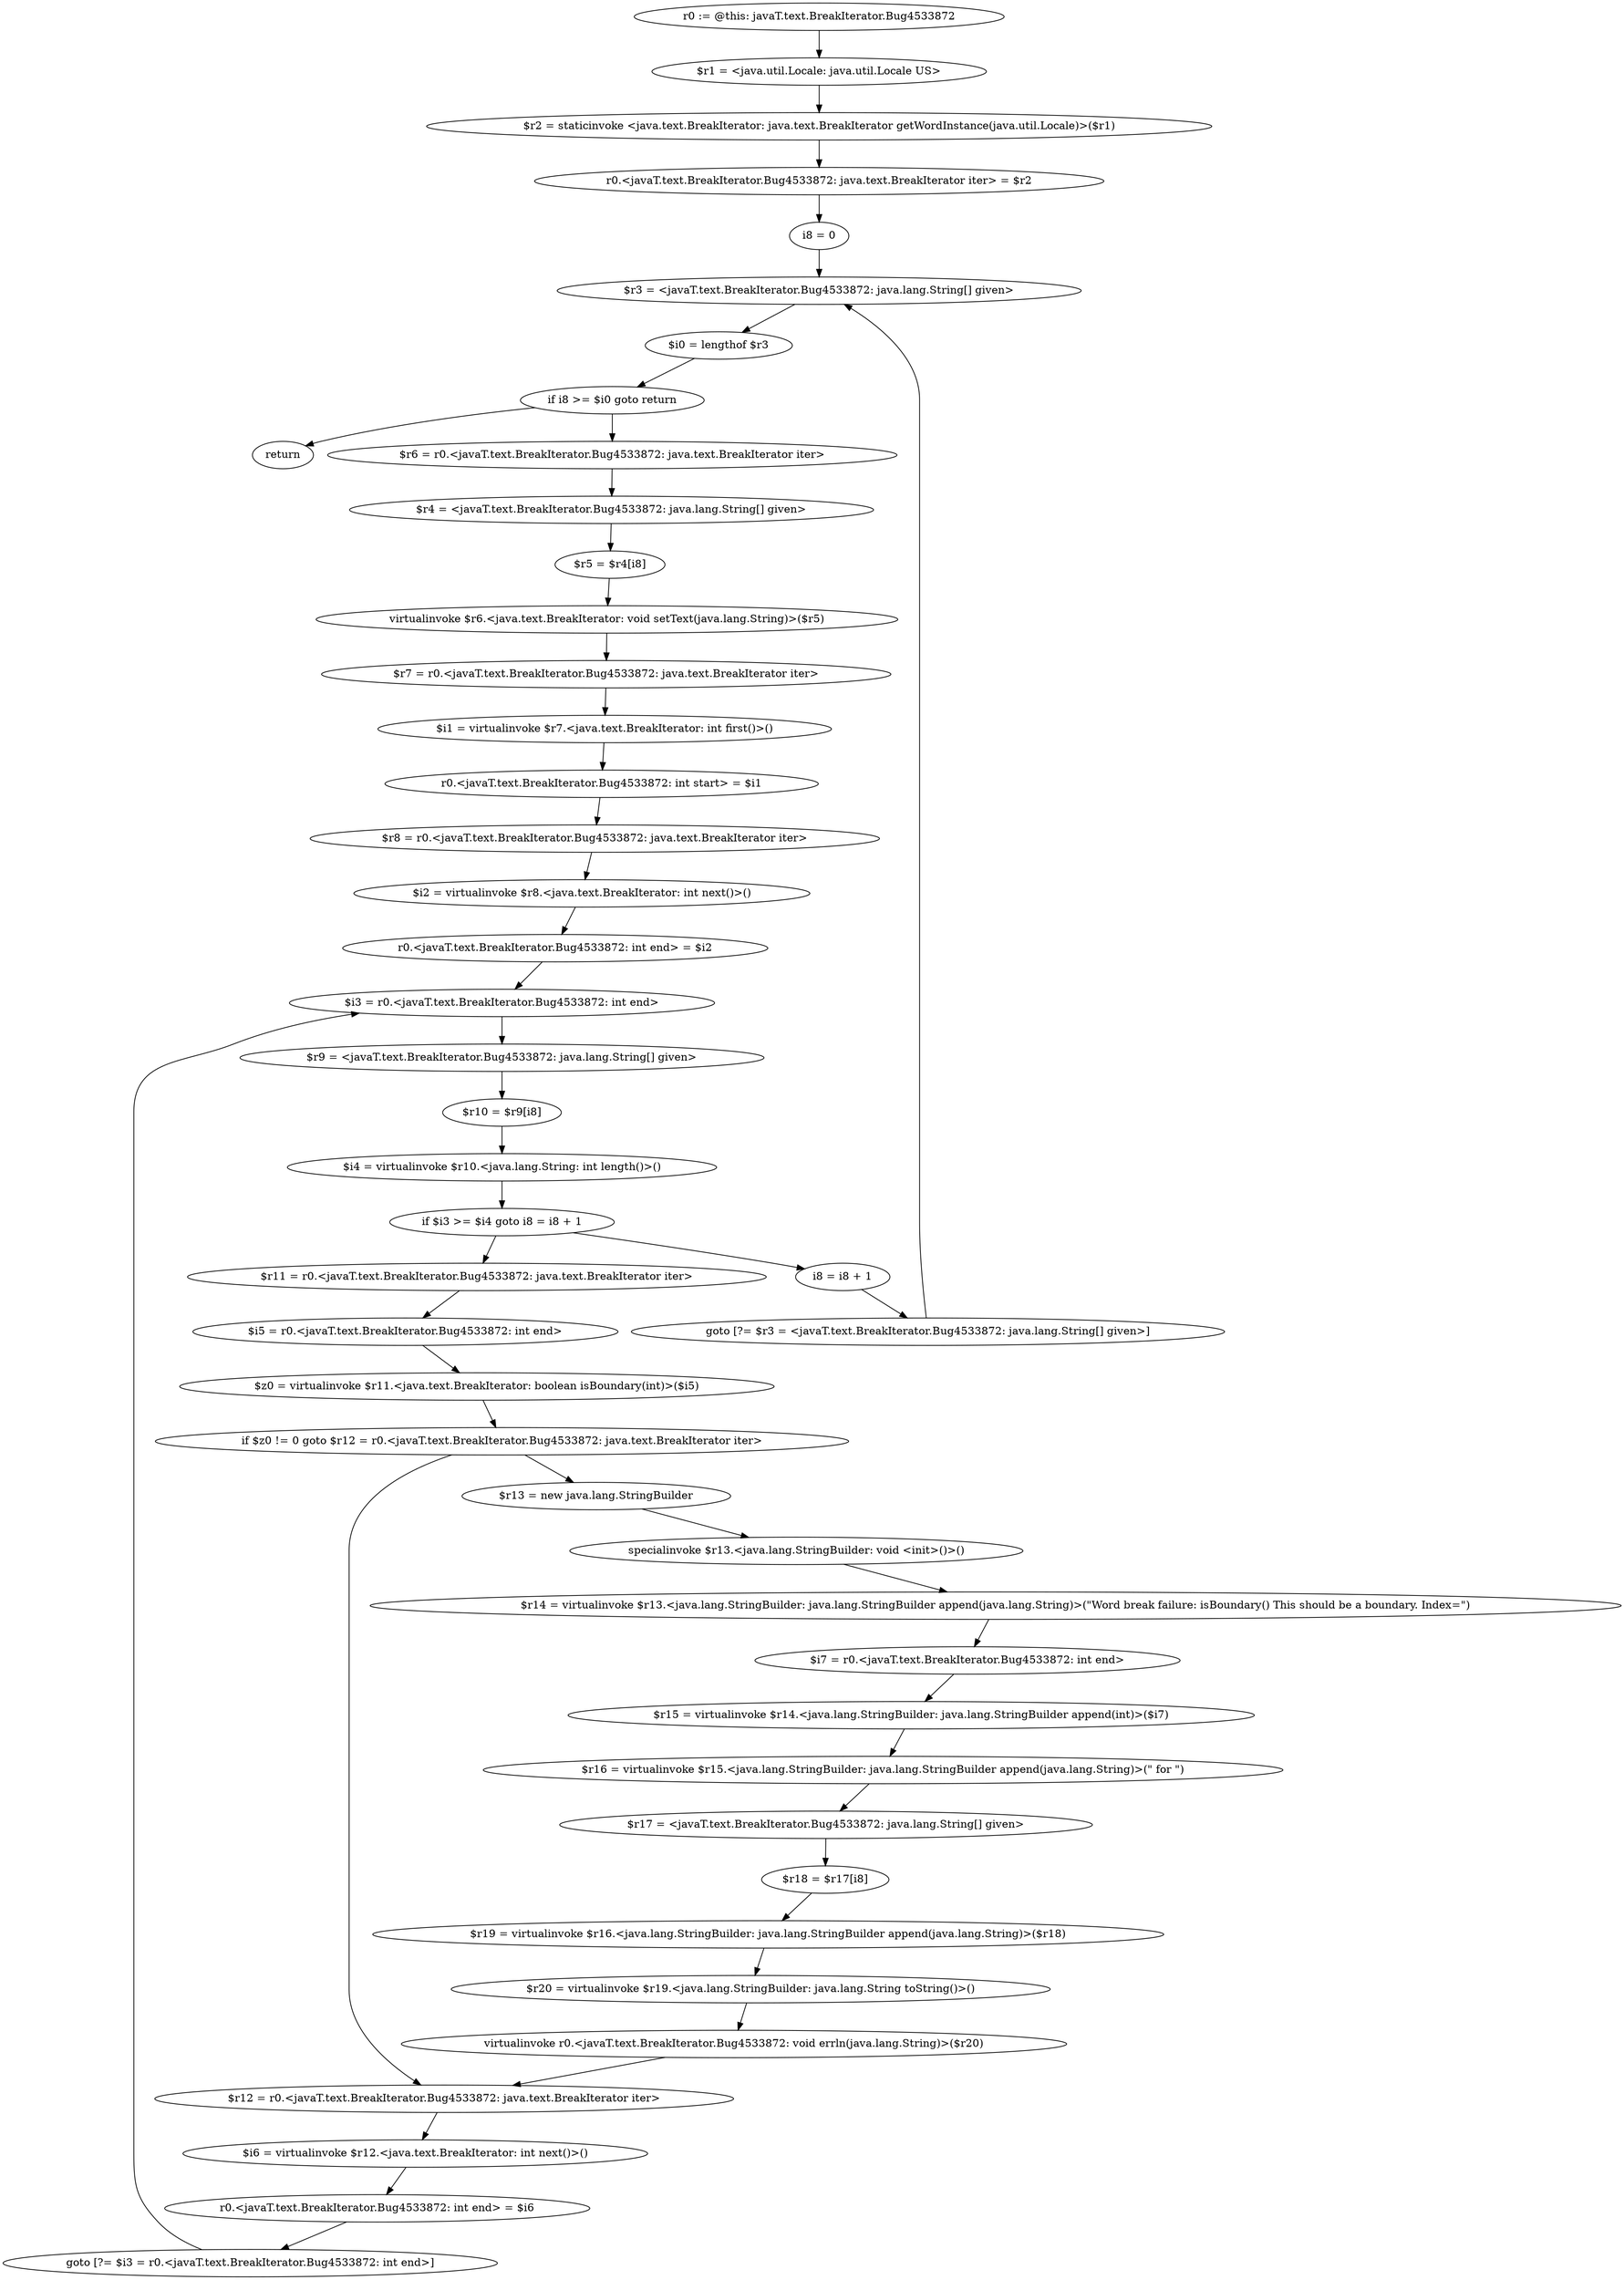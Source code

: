 digraph "unitGraph" {
    "r0 := @this: javaT.text.BreakIterator.Bug4533872"
    "$r1 = <java.util.Locale: java.util.Locale US>"
    "$r2 = staticinvoke <java.text.BreakIterator: java.text.BreakIterator getWordInstance(java.util.Locale)>($r1)"
    "r0.<javaT.text.BreakIterator.Bug4533872: java.text.BreakIterator iter> = $r2"
    "i8 = 0"
    "$r3 = <javaT.text.BreakIterator.Bug4533872: java.lang.String[] given>"
    "$i0 = lengthof $r3"
    "if i8 >= $i0 goto return"
    "$r6 = r0.<javaT.text.BreakIterator.Bug4533872: java.text.BreakIterator iter>"
    "$r4 = <javaT.text.BreakIterator.Bug4533872: java.lang.String[] given>"
    "$r5 = $r4[i8]"
    "virtualinvoke $r6.<java.text.BreakIterator: void setText(java.lang.String)>($r5)"
    "$r7 = r0.<javaT.text.BreakIterator.Bug4533872: java.text.BreakIterator iter>"
    "$i1 = virtualinvoke $r7.<java.text.BreakIterator: int first()>()"
    "r0.<javaT.text.BreakIterator.Bug4533872: int start> = $i1"
    "$r8 = r0.<javaT.text.BreakIterator.Bug4533872: java.text.BreakIterator iter>"
    "$i2 = virtualinvoke $r8.<java.text.BreakIterator: int next()>()"
    "r0.<javaT.text.BreakIterator.Bug4533872: int end> = $i2"
    "$i3 = r0.<javaT.text.BreakIterator.Bug4533872: int end>"
    "$r9 = <javaT.text.BreakIterator.Bug4533872: java.lang.String[] given>"
    "$r10 = $r9[i8]"
    "$i4 = virtualinvoke $r10.<java.lang.String: int length()>()"
    "if $i3 >= $i4 goto i8 = i8 + 1"
    "$r11 = r0.<javaT.text.BreakIterator.Bug4533872: java.text.BreakIterator iter>"
    "$i5 = r0.<javaT.text.BreakIterator.Bug4533872: int end>"
    "$z0 = virtualinvoke $r11.<java.text.BreakIterator: boolean isBoundary(int)>($i5)"
    "if $z0 != 0 goto $r12 = r0.<javaT.text.BreakIterator.Bug4533872: java.text.BreakIterator iter>"
    "$r13 = new java.lang.StringBuilder"
    "specialinvoke $r13.<java.lang.StringBuilder: void <init>()>()"
    "$r14 = virtualinvoke $r13.<java.lang.StringBuilder: java.lang.StringBuilder append(java.lang.String)>(\"Word break failure: isBoundary() This should be a boundary. Index=\")"
    "$i7 = r0.<javaT.text.BreakIterator.Bug4533872: int end>"
    "$r15 = virtualinvoke $r14.<java.lang.StringBuilder: java.lang.StringBuilder append(int)>($i7)"
    "$r16 = virtualinvoke $r15.<java.lang.StringBuilder: java.lang.StringBuilder append(java.lang.String)>(\" for \")"
    "$r17 = <javaT.text.BreakIterator.Bug4533872: java.lang.String[] given>"
    "$r18 = $r17[i8]"
    "$r19 = virtualinvoke $r16.<java.lang.StringBuilder: java.lang.StringBuilder append(java.lang.String)>($r18)"
    "$r20 = virtualinvoke $r19.<java.lang.StringBuilder: java.lang.String toString()>()"
    "virtualinvoke r0.<javaT.text.BreakIterator.Bug4533872: void errln(java.lang.String)>($r20)"
    "$r12 = r0.<javaT.text.BreakIterator.Bug4533872: java.text.BreakIterator iter>"
    "$i6 = virtualinvoke $r12.<java.text.BreakIterator: int next()>()"
    "r0.<javaT.text.BreakIterator.Bug4533872: int end> = $i6"
    "goto [?= $i3 = r0.<javaT.text.BreakIterator.Bug4533872: int end>]"
    "i8 = i8 + 1"
    "goto [?= $r3 = <javaT.text.BreakIterator.Bug4533872: java.lang.String[] given>]"
    "return"
    "r0 := @this: javaT.text.BreakIterator.Bug4533872"->"$r1 = <java.util.Locale: java.util.Locale US>";
    "$r1 = <java.util.Locale: java.util.Locale US>"->"$r2 = staticinvoke <java.text.BreakIterator: java.text.BreakIterator getWordInstance(java.util.Locale)>($r1)";
    "$r2 = staticinvoke <java.text.BreakIterator: java.text.BreakIterator getWordInstance(java.util.Locale)>($r1)"->"r0.<javaT.text.BreakIterator.Bug4533872: java.text.BreakIterator iter> = $r2";
    "r0.<javaT.text.BreakIterator.Bug4533872: java.text.BreakIterator iter> = $r2"->"i8 = 0";
    "i8 = 0"->"$r3 = <javaT.text.BreakIterator.Bug4533872: java.lang.String[] given>";
    "$r3 = <javaT.text.BreakIterator.Bug4533872: java.lang.String[] given>"->"$i0 = lengthof $r3";
    "$i0 = lengthof $r3"->"if i8 >= $i0 goto return";
    "if i8 >= $i0 goto return"->"$r6 = r0.<javaT.text.BreakIterator.Bug4533872: java.text.BreakIterator iter>";
    "if i8 >= $i0 goto return"->"return";
    "$r6 = r0.<javaT.text.BreakIterator.Bug4533872: java.text.BreakIterator iter>"->"$r4 = <javaT.text.BreakIterator.Bug4533872: java.lang.String[] given>";
    "$r4 = <javaT.text.BreakIterator.Bug4533872: java.lang.String[] given>"->"$r5 = $r4[i8]";
    "$r5 = $r4[i8]"->"virtualinvoke $r6.<java.text.BreakIterator: void setText(java.lang.String)>($r5)";
    "virtualinvoke $r6.<java.text.BreakIterator: void setText(java.lang.String)>($r5)"->"$r7 = r0.<javaT.text.BreakIterator.Bug4533872: java.text.BreakIterator iter>";
    "$r7 = r0.<javaT.text.BreakIterator.Bug4533872: java.text.BreakIterator iter>"->"$i1 = virtualinvoke $r7.<java.text.BreakIterator: int first()>()";
    "$i1 = virtualinvoke $r7.<java.text.BreakIterator: int first()>()"->"r0.<javaT.text.BreakIterator.Bug4533872: int start> = $i1";
    "r0.<javaT.text.BreakIterator.Bug4533872: int start> = $i1"->"$r8 = r0.<javaT.text.BreakIterator.Bug4533872: java.text.BreakIterator iter>";
    "$r8 = r0.<javaT.text.BreakIterator.Bug4533872: java.text.BreakIterator iter>"->"$i2 = virtualinvoke $r8.<java.text.BreakIterator: int next()>()";
    "$i2 = virtualinvoke $r8.<java.text.BreakIterator: int next()>()"->"r0.<javaT.text.BreakIterator.Bug4533872: int end> = $i2";
    "r0.<javaT.text.BreakIterator.Bug4533872: int end> = $i2"->"$i3 = r0.<javaT.text.BreakIterator.Bug4533872: int end>";
    "$i3 = r0.<javaT.text.BreakIterator.Bug4533872: int end>"->"$r9 = <javaT.text.BreakIterator.Bug4533872: java.lang.String[] given>";
    "$r9 = <javaT.text.BreakIterator.Bug4533872: java.lang.String[] given>"->"$r10 = $r9[i8]";
    "$r10 = $r9[i8]"->"$i4 = virtualinvoke $r10.<java.lang.String: int length()>()";
    "$i4 = virtualinvoke $r10.<java.lang.String: int length()>()"->"if $i3 >= $i4 goto i8 = i8 + 1";
    "if $i3 >= $i4 goto i8 = i8 + 1"->"$r11 = r0.<javaT.text.BreakIterator.Bug4533872: java.text.BreakIterator iter>";
    "if $i3 >= $i4 goto i8 = i8 + 1"->"i8 = i8 + 1";
    "$r11 = r0.<javaT.text.BreakIterator.Bug4533872: java.text.BreakIterator iter>"->"$i5 = r0.<javaT.text.BreakIterator.Bug4533872: int end>";
    "$i5 = r0.<javaT.text.BreakIterator.Bug4533872: int end>"->"$z0 = virtualinvoke $r11.<java.text.BreakIterator: boolean isBoundary(int)>($i5)";
    "$z0 = virtualinvoke $r11.<java.text.BreakIterator: boolean isBoundary(int)>($i5)"->"if $z0 != 0 goto $r12 = r0.<javaT.text.BreakIterator.Bug4533872: java.text.BreakIterator iter>";
    "if $z0 != 0 goto $r12 = r0.<javaT.text.BreakIterator.Bug4533872: java.text.BreakIterator iter>"->"$r13 = new java.lang.StringBuilder";
    "if $z0 != 0 goto $r12 = r0.<javaT.text.BreakIterator.Bug4533872: java.text.BreakIterator iter>"->"$r12 = r0.<javaT.text.BreakIterator.Bug4533872: java.text.BreakIterator iter>";
    "$r13 = new java.lang.StringBuilder"->"specialinvoke $r13.<java.lang.StringBuilder: void <init>()>()";
    "specialinvoke $r13.<java.lang.StringBuilder: void <init>()>()"->"$r14 = virtualinvoke $r13.<java.lang.StringBuilder: java.lang.StringBuilder append(java.lang.String)>(\"Word break failure: isBoundary() This should be a boundary. Index=\")";
    "$r14 = virtualinvoke $r13.<java.lang.StringBuilder: java.lang.StringBuilder append(java.lang.String)>(\"Word break failure: isBoundary() This should be a boundary. Index=\")"->"$i7 = r0.<javaT.text.BreakIterator.Bug4533872: int end>";
    "$i7 = r0.<javaT.text.BreakIterator.Bug4533872: int end>"->"$r15 = virtualinvoke $r14.<java.lang.StringBuilder: java.lang.StringBuilder append(int)>($i7)";
    "$r15 = virtualinvoke $r14.<java.lang.StringBuilder: java.lang.StringBuilder append(int)>($i7)"->"$r16 = virtualinvoke $r15.<java.lang.StringBuilder: java.lang.StringBuilder append(java.lang.String)>(\" for \")";
    "$r16 = virtualinvoke $r15.<java.lang.StringBuilder: java.lang.StringBuilder append(java.lang.String)>(\" for \")"->"$r17 = <javaT.text.BreakIterator.Bug4533872: java.lang.String[] given>";
    "$r17 = <javaT.text.BreakIterator.Bug4533872: java.lang.String[] given>"->"$r18 = $r17[i8]";
    "$r18 = $r17[i8]"->"$r19 = virtualinvoke $r16.<java.lang.StringBuilder: java.lang.StringBuilder append(java.lang.String)>($r18)";
    "$r19 = virtualinvoke $r16.<java.lang.StringBuilder: java.lang.StringBuilder append(java.lang.String)>($r18)"->"$r20 = virtualinvoke $r19.<java.lang.StringBuilder: java.lang.String toString()>()";
    "$r20 = virtualinvoke $r19.<java.lang.StringBuilder: java.lang.String toString()>()"->"virtualinvoke r0.<javaT.text.BreakIterator.Bug4533872: void errln(java.lang.String)>($r20)";
    "virtualinvoke r0.<javaT.text.BreakIterator.Bug4533872: void errln(java.lang.String)>($r20)"->"$r12 = r0.<javaT.text.BreakIterator.Bug4533872: java.text.BreakIterator iter>";
    "$r12 = r0.<javaT.text.BreakIterator.Bug4533872: java.text.BreakIterator iter>"->"$i6 = virtualinvoke $r12.<java.text.BreakIterator: int next()>()";
    "$i6 = virtualinvoke $r12.<java.text.BreakIterator: int next()>()"->"r0.<javaT.text.BreakIterator.Bug4533872: int end> = $i6";
    "r0.<javaT.text.BreakIterator.Bug4533872: int end> = $i6"->"goto [?= $i3 = r0.<javaT.text.BreakIterator.Bug4533872: int end>]";
    "goto [?= $i3 = r0.<javaT.text.BreakIterator.Bug4533872: int end>]"->"$i3 = r0.<javaT.text.BreakIterator.Bug4533872: int end>";
    "i8 = i8 + 1"->"goto [?= $r3 = <javaT.text.BreakIterator.Bug4533872: java.lang.String[] given>]";
    "goto [?= $r3 = <javaT.text.BreakIterator.Bug4533872: java.lang.String[] given>]"->"$r3 = <javaT.text.BreakIterator.Bug4533872: java.lang.String[] given>";
}
